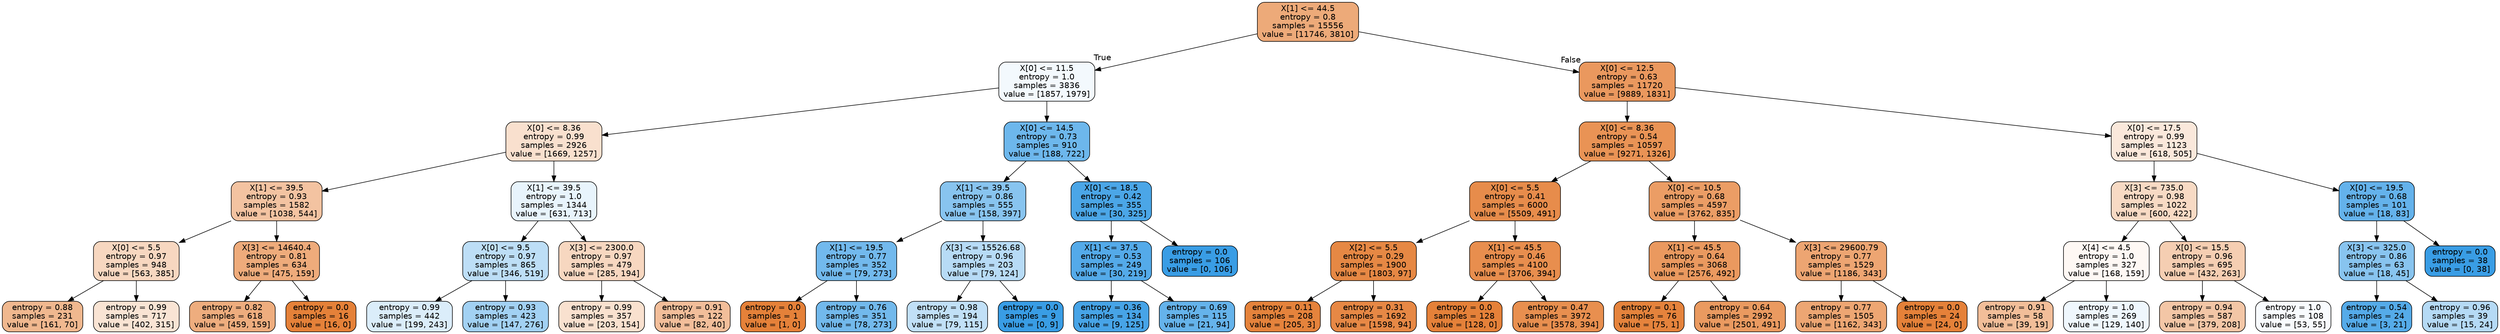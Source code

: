 digraph Tree {
node [shape=box, style="filled, rounded", color="black", fontname=helvetica] ;
edge [fontname=helvetica] ;
0 [label="X[1] <= 44.5\nentropy = 0.8\nsamples = 15556\nvalue = [11746, 3810]", fillcolor="#edaa79"] ;
1 [label="X[0] <= 11.5\nentropy = 1.0\nsamples = 3836\nvalue = [1857, 1979]", fillcolor="#f3f9fd"] ;
0 -> 1 [labeldistance=2.5, labelangle=45, headlabel="True"] ;
2 [label="X[0] <= 8.36\nentropy = 0.99\nsamples = 2926\nvalue = [1669, 1257]", fillcolor="#f9e0ce"] ;
1 -> 2 ;
3 [label="X[1] <= 39.5\nentropy = 0.93\nsamples = 1582\nvalue = [1038, 544]", fillcolor="#f3c3a1"] ;
2 -> 3 ;
4 [label="X[0] <= 5.5\nentropy = 0.97\nsamples = 948\nvalue = [563, 385]", fillcolor="#f7d7c0"] ;
3 -> 4 ;
5 [label="entropy = 0.88\nsamples = 231\nvalue = [161, 70]", fillcolor="#f0b88f"] ;
4 -> 5 ;
6 [label="entropy = 0.99\nsamples = 717\nvalue = [402, 315]", fillcolor="#f9e4d4"] ;
4 -> 6 ;
7 [label="X[3] <= 14640.4\nentropy = 0.81\nsamples = 634\nvalue = [475, 159]", fillcolor="#eeab7b"] ;
3 -> 7 ;
8 [label="entropy = 0.82\nsamples = 618\nvalue = [459, 159]", fillcolor="#eead7e"] ;
7 -> 8 ;
9 [label="entropy = 0.0\nsamples = 16\nvalue = [16, 0]", fillcolor="#e58139"] ;
7 -> 9 ;
10 [label="X[1] <= 39.5\nentropy = 1.0\nsamples = 1344\nvalue = [631, 713]", fillcolor="#e8f4fc"] ;
2 -> 10 ;
11 [label="X[0] <= 9.5\nentropy = 0.97\nsamples = 865\nvalue = [346, 519]", fillcolor="#bddef6"] ;
10 -> 11 ;
12 [label="entropy = 0.99\nsamples = 442\nvalue = [199, 243]", fillcolor="#dbedfa"] ;
11 -> 12 ;
13 [label="entropy = 0.93\nsamples = 423\nvalue = [147, 276]", fillcolor="#a2d1f3"] ;
11 -> 13 ;
14 [label="X[3] <= 2300.0\nentropy = 0.97\nsamples = 479\nvalue = [285, 194]", fillcolor="#f7d7c0"] ;
10 -> 14 ;
15 [label="entropy = 0.99\nsamples = 357\nvalue = [203, 154]", fillcolor="#f9e1cf"] ;
14 -> 15 ;
16 [label="entropy = 0.91\nsamples = 122\nvalue = [82, 40]", fillcolor="#f2be9a"] ;
14 -> 16 ;
17 [label="X[0] <= 14.5\nentropy = 0.73\nsamples = 910\nvalue = [188, 722]", fillcolor="#6db7ec"] ;
1 -> 17 ;
18 [label="X[1] <= 39.5\nentropy = 0.86\nsamples = 555\nvalue = [158, 397]", fillcolor="#88c4ef"] ;
17 -> 18 ;
19 [label="X[1] <= 19.5\nentropy = 0.77\nsamples = 352\nvalue = [79, 273]", fillcolor="#72b9ed"] ;
18 -> 19 ;
20 [label="entropy = 0.0\nsamples = 1\nvalue = [1, 0]", fillcolor="#e58139"] ;
19 -> 20 ;
21 [label="entropy = 0.76\nsamples = 351\nvalue = [78, 273]", fillcolor="#72b9ec"] ;
19 -> 21 ;
22 [label="X[3] <= 15526.68\nentropy = 0.96\nsamples = 203\nvalue = [79, 124]", fillcolor="#b7dbf6"] ;
18 -> 22 ;
23 [label="entropy = 0.98\nsamples = 194\nvalue = [79, 115]", fillcolor="#c1e0f7"] ;
22 -> 23 ;
24 [label="entropy = 0.0\nsamples = 9\nvalue = [0, 9]", fillcolor="#399de5"] ;
22 -> 24 ;
25 [label="X[0] <= 18.5\nentropy = 0.42\nsamples = 355\nvalue = [30, 325]", fillcolor="#4ba6e7"] ;
17 -> 25 ;
26 [label="X[1] <= 37.5\nentropy = 0.53\nsamples = 249\nvalue = [30, 219]", fillcolor="#54aae9"] ;
25 -> 26 ;
27 [label="entropy = 0.36\nsamples = 134\nvalue = [9, 125]", fillcolor="#47a4e7"] ;
26 -> 27 ;
28 [label="entropy = 0.69\nsamples = 115\nvalue = [21, 94]", fillcolor="#65b3eb"] ;
26 -> 28 ;
29 [label="entropy = 0.0\nsamples = 106\nvalue = [0, 106]", fillcolor="#399de5"] ;
25 -> 29 ;
30 [label="X[0] <= 12.5\nentropy = 0.63\nsamples = 11720\nvalue = [9889, 1831]", fillcolor="#ea985e"] ;
0 -> 30 [labeldistance=2.5, labelangle=-45, headlabel="False"] ;
31 [label="X[0] <= 8.36\nentropy = 0.54\nsamples = 10597\nvalue = [9271, 1326]", fillcolor="#e99355"] ;
30 -> 31 ;
32 [label="X[0] <= 5.5\nentropy = 0.41\nsamples = 6000\nvalue = [5509, 491]", fillcolor="#e78c4b"] ;
31 -> 32 ;
33 [label="X[2] <= 5.5\nentropy = 0.29\nsamples = 1900\nvalue = [1803, 97]", fillcolor="#e68844"] ;
32 -> 33 ;
34 [label="entropy = 0.11\nsamples = 208\nvalue = [205, 3]", fillcolor="#e5833c"] ;
33 -> 34 ;
35 [label="entropy = 0.31\nsamples = 1692\nvalue = [1598, 94]", fillcolor="#e78845"] ;
33 -> 35 ;
36 [label="X[1] <= 45.5\nentropy = 0.46\nsamples = 4100\nvalue = [3706, 394]", fillcolor="#e88e4e"] ;
32 -> 36 ;
37 [label="entropy = 0.0\nsamples = 128\nvalue = [128, 0]", fillcolor="#e58139"] ;
36 -> 37 ;
38 [label="entropy = 0.47\nsamples = 3972\nvalue = [3578, 394]", fillcolor="#e88f4f"] ;
36 -> 38 ;
39 [label="X[0] <= 10.5\nentropy = 0.68\nsamples = 4597\nvalue = [3762, 835]", fillcolor="#eb9d65"] ;
31 -> 39 ;
40 [label="X[1] <= 45.5\nentropy = 0.64\nsamples = 3068\nvalue = [2576, 492]", fillcolor="#ea995f"] ;
39 -> 40 ;
41 [label="entropy = 0.1\nsamples = 76\nvalue = [75, 1]", fillcolor="#e5833c"] ;
40 -> 41 ;
42 [label="entropy = 0.64\nsamples = 2992\nvalue = [2501, 491]", fillcolor="#ea9a60"] ;
40 -> 42 ;
43 [label="X[3] <= 29600.79\nentropy = 0.77\nsamples = 1529\nvalue = [1186, 343]", fillcolor="#eda572"] ;
39 -> 43 ;
44 [label="entropy = 0.77\nsamples = 1505\nvalue = [1162, 343]", fillcolor="#eda673"] ;
43 -> 44 ;
45 [label="entropy = 0.0\nsamples = 24\nvalue = [24, 0]", fillcolor="#e58139"] ;
43 -> 45 ;
46 [label="X[0] <= 17.5\nentropy = 0.99\nsamples = 1123\nvalue = [618, 505]", fillcolor="#fae8db"] ;
30 -> 46 ;
47 [label="X[3] <= 735.0\nentropy = 0.98\nsamples = 1022\nvalue = [600, 422]", fillcolor="#f7dac4"] ;
46 -> 47 ;
48 [label="X[4] <= 4.5\nentropy = 1.0\nsamples = 327\nvalue = [168, 159]", fillcolor="#fef8f4"] ;
47 -> 48 ;
49 [label="entropy = 0.91\nsamples = 58\nvalue = [39, 19]", fillcolor="#f2be99"] ;
48 -> 49 ;
50 [label="entropy = 1.0\nsamples = 269\nvalue = [129, 140]", fillcolor="#eff7fd"] ;
48 -> 50 ;
51 [label="X[0] <= 15.5\nentropy = 0.96\nsamples = 695\nvalue = [432, 263]", fillcolor="#f5ceb2"] ;
47 -> 51 ;
52 [label="entropy = 0.94\nsamples = 587\nvalue = [379, 208]", fillcolor="#f3c6a6"] ;
51 -> 52 ;
53 [label="entropy = 1.0\nsamples = 108\nvalue = [53, 55]", fillcolor="#f8fbfe"] ;
51 -> 53 ;
54 [label="X[0] <= 19.5\nentropy = 0.68\nsamples = 101\nvalue = [18, 83]", fillcolor="#64b2eb"] ;
46 -> 54 ;
55 [label="X[3] <= 325.0\nentropy = 0.86\nsamples = 63\nvalue = [18, 45]", fillcolor="#88c4ef"] ;
54 -> 55 ;
56 [label="entropy = 0.54\nsamples = 24\nvalue = [3, 21]", fillcolor="#55abe9"] ;
55 -> 56 ;
57 [label="entropy = 0.96\nsamples = 39\nvalue = [15, 24]", fillcolor="#b5daf5"] ;
55 -> 57 ;
58 [label="entropy = 0.0\nsamples = 38\nvalue = [0, 38]", fillcolor="#399de5"] ;
54 -> 58 ;
}